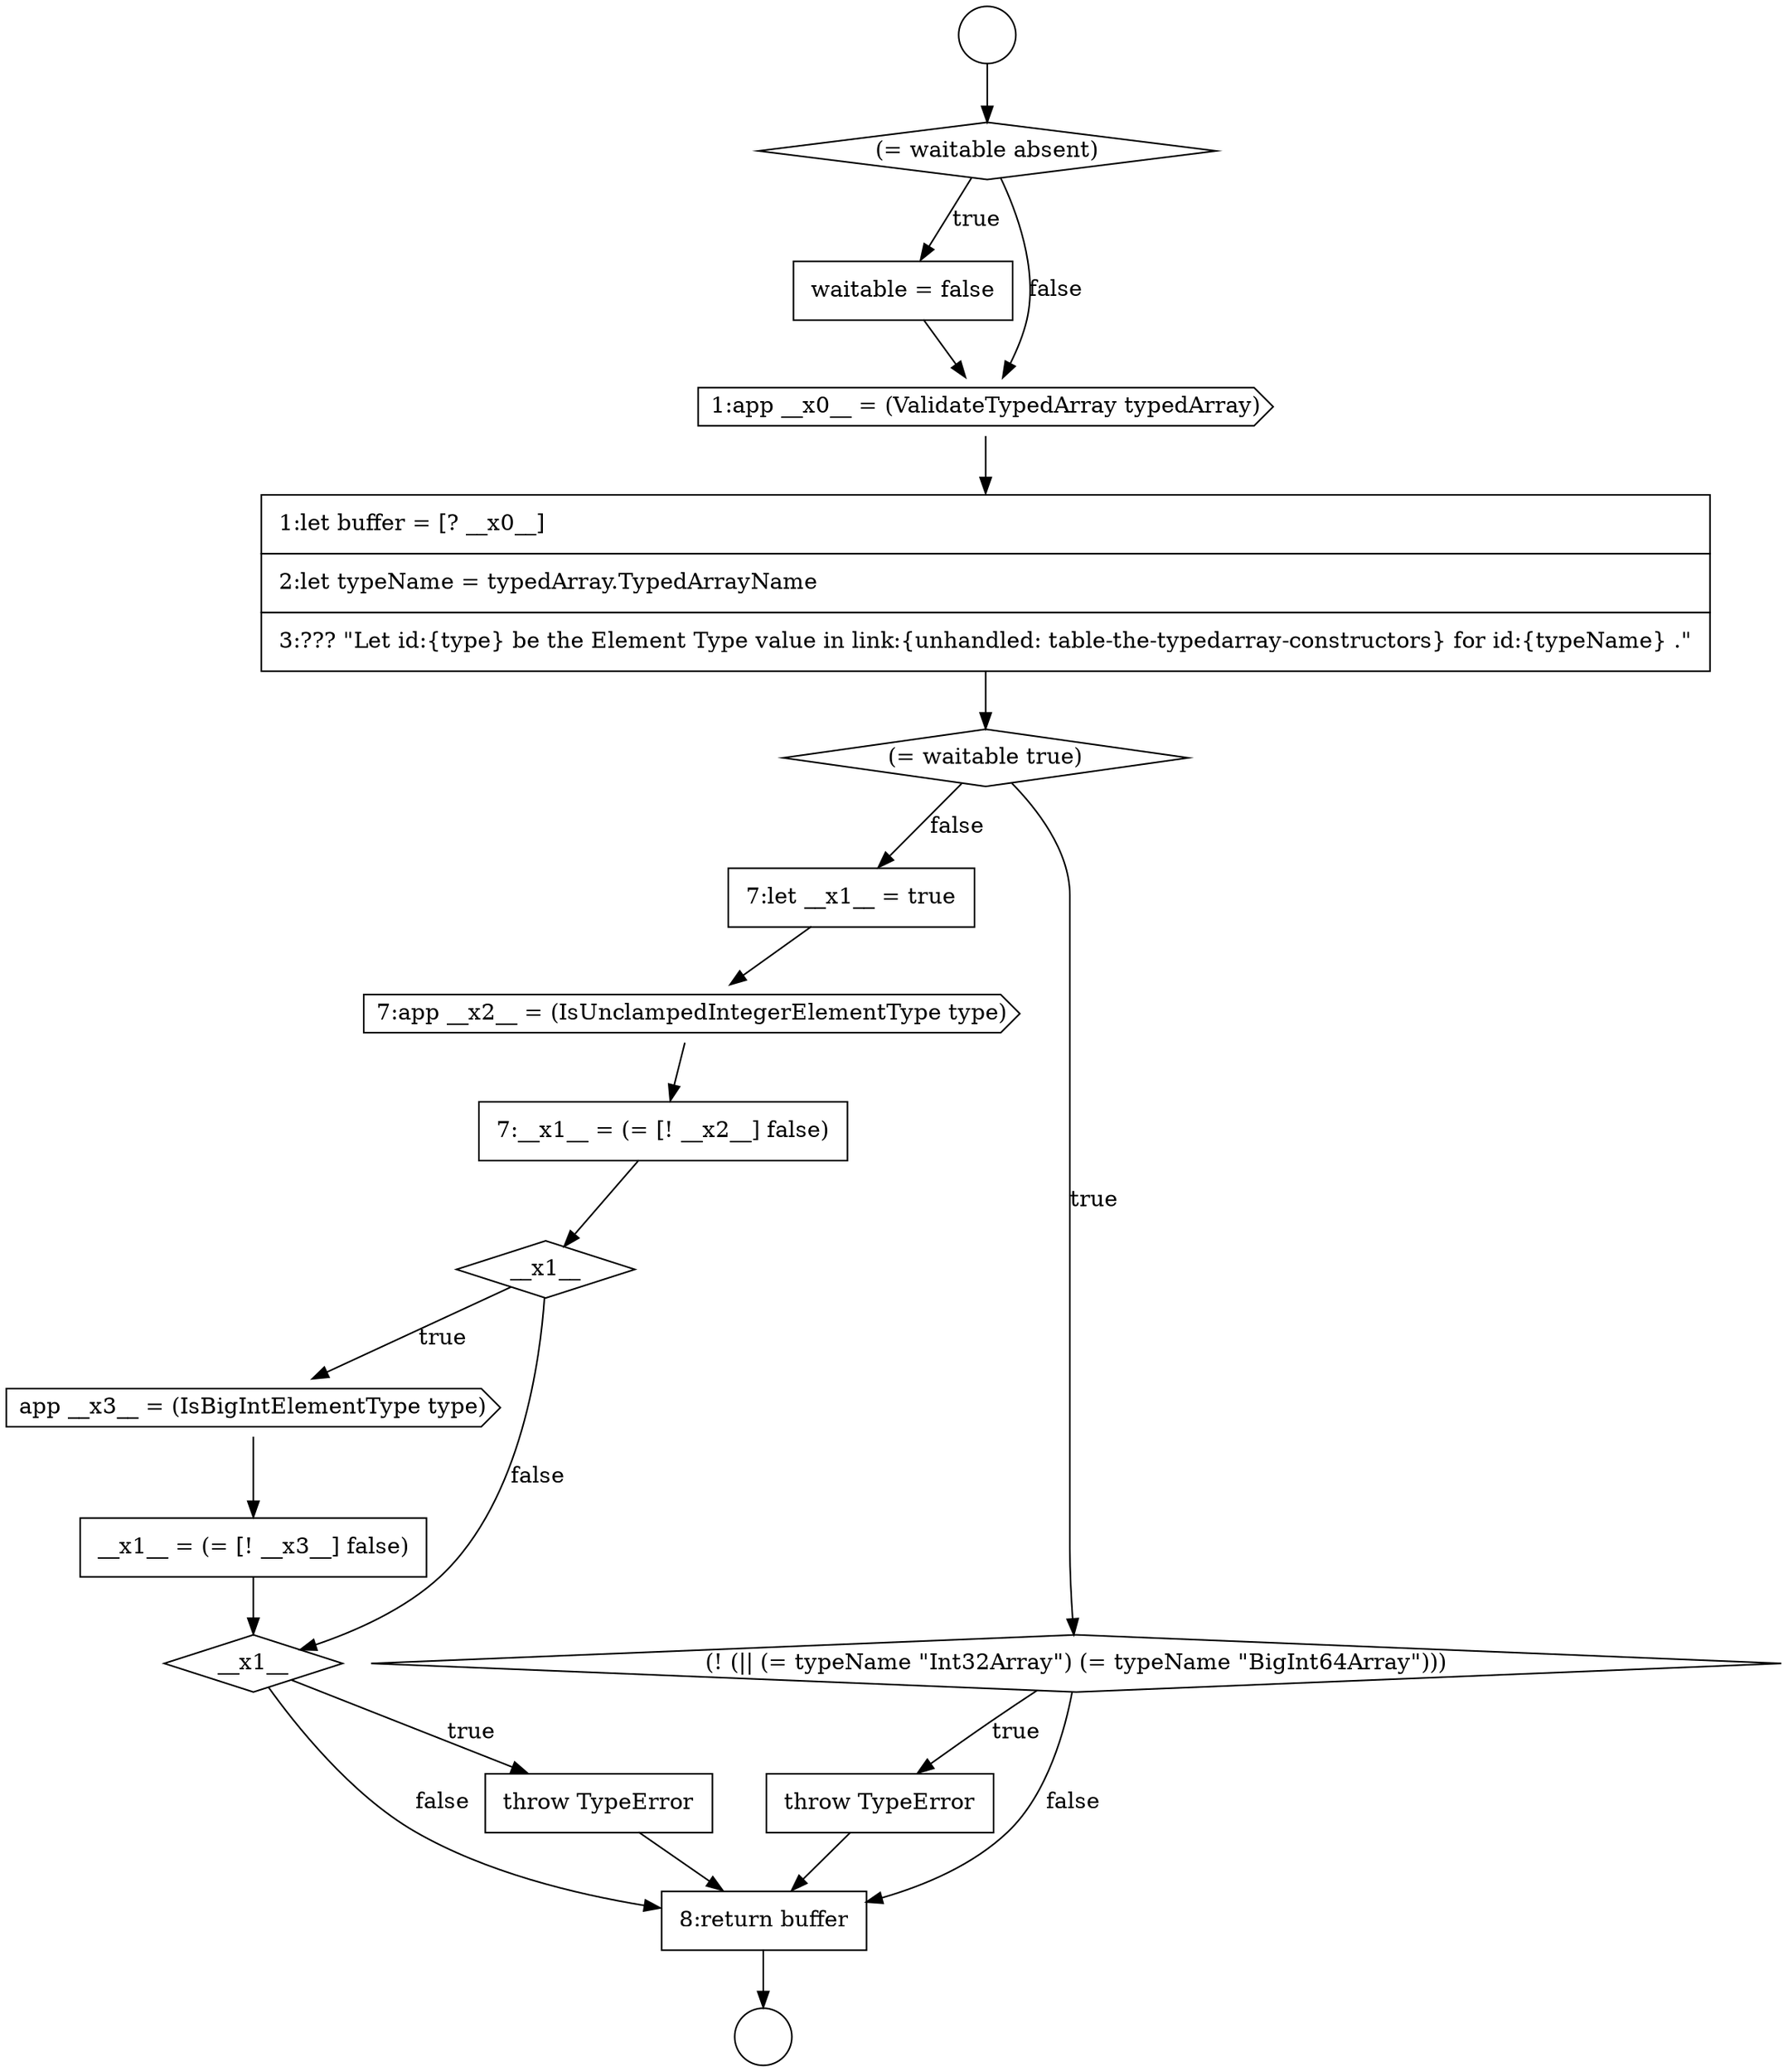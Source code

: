 digraph {
  node17803 [shape=cds, label=<<font color="black">app __x3__ = (IsBigIntElementType type)</font>> color="black" fillcolor="white" style=filled]
  node17791 [shape=circle label=" " color="black" fillcolor="white" style=filled]
  node17798 [shape=none, margin=0, label=<<font color="black">
    <table border="0" cellborder="1" cellspacing="0" cellpadding="10">
      <tr><td align="left">throw TypeError</td></tr>
    </table>
  </font>> color="black" fillcolor="white" style=filled]
  node17807 [shape=none, margin=0, label=<<font color="black">
    <table border="0" cellborder="1" cellspacing="0" cellpadding="10">
      <tr><td align="left">8:return buffer</td></tr>
    </table>
  </font>> color="black" fillcolor="white" style=filled]
  node17793 [shape=none, margin=0, label=<<font color="black">
    <table border="0" cellborder="1" cellspacing="0" cellpadding="10">
      <tr><td align="left">waitable = false</td></tr>
    </table>
  </font>> color="black" fillcolor="white" style=filled]
  node17800 [shape=cds, label=<<font color="black">7:app __x2__ = (IsUnclampedIntegerElementType type)</font>> color="black" fillcolor="white" style=filled]
  node17801 [shape=none, margin=0, label=<<font color="black">
    <table border="0" cellborder="1" cellspacing="0" cellpadding="10">
      <tr><td align="left">7:__x1__ = (= [! __x2__] false)</td></tr>
    </table>
  </font>> color="black" fillcolor="white" style=filled]
  node17794 [shape=cds, label=<<font color="black">1:app __x0__ = (ValidateTypedArray typedArray)</font>> color="black" fillcolor="white" style=filled]
  node17790 [shape=circle label=" " color="black" fillcolor="white" style=filled]
  node17802 [shape=diamond, label=<<font color="black">__x1__</font>> color="black" fillcolor="white" style=filled]
  node17799 [shape=none, margin=0, label=<<font color="black">
    <table border="0" cellborder="1" cellspacing="0" cellpadding="10">
      <tr><td align="left">7:let __x1__ = true</td></tr>
    </table>
  </font>> color="black" fillcolor="white" style=filled]
  node17806 [shape=none, margin=0, label=<<font color="black">
    <table border="0" cellborder="1" cellspacing="0" cellpadding="10">
      <tr><td align="left">throw TypeError</td></tr>
    </table>
  </font>> color="black" fillcolor="white" style=filled]
  node17795 [shape=none, margin=0, label=<<font color="black">
    <table border="0" cellborder="1" cellspacing="0" cellpadding="10">
      <tr><td align="left">1:let buffer = [? __x0__]</td></tr>
      <tr><td align="left">2:let typeName = typedArray.TypedArrayName</td></tr>
      <tr><td align="left">3:??? &quot;Let id:{type} be the Element Type value in link:{unhandled: table-the-typedarray-constructors} for id:{typeName} .&quot;</td></tr>
    </table>
  </font>> color="black" fillcolor="white" style=filled]
  node17796 [shape=diamond, label=<<font color="black">(= waitable true)</font>> color="black" fillcolor="white" style=filled]
  node17805 [shape=diamond, label=<<font color="black">__x1__</font>> color="black" fillcolor="white" style=filled]
  node17804 [shape=none, margin=0, label=<<font color="black">
    <table border="0" cellborder="1" cellspacing="0" cellpadding="10">
      <tr><td align="left">__x1__ = (= [! __x3__] false)</td></tr>
    </table>
  </font>> color="black" fillcolor="white" style=filled]
  node17797 [shape=diamond, label=<<font color="black">(! (|| (= typeName &quot;Int32Array&quot;) (= typeName &quot;BigInt64Array&quot;)))</font>> color="black" fillcolor="white" style=filled]
  node17792 [shape=diamond, label=<<font color="black">(= waitable absent)</font>> color="black" fillcolor="white" style=filled]
  node17806 -> node17807 [ color="black"]
  node17805 -> node17806 [label=<<font color="black">true</font>> color="black"]
  node17805 -> node17807 [label=<<font color="black">false</font>> color="black"]
  node17799 -> node17800 [ color="black"]
  node17800 -> node17801 [ color="black"]
  node17797 -> node17798 [label=<<font color="black">true</font>> color="black"]
  node17797 -> node17807 [label=<<font color="black">false</font>> color="black"]
  node17793 -> node17794 [ color="black"]
  node17807 -> node17791 [ color="black"]
  node17790 -> node17792 [ color="black"]
  node17801 -> node17802 [ color="black"]
  node17796 -> node17797 [label=<<font color="black">true</font>> color="black"]
  node17796 -> node17799 [label=<<font color="black">false</font>> color="black"]
  node17803 -> node17804 [ color="black"]
  node17794 -> node17795 [ color="black"]
  node17795 -> node17796 [ color="black"]
  node17804 -> node17805 [ color="black"]
  node17792 -> node17793 [label=<<font color="black">true</font>> color="black"]
  node17792 -> node17794 [label=<<font color="black">false</font>> color="black"]
  node17798 -> node17807 [ color="black"]
  node17802 -> node17803 [label=<<font color="black">true</font>> color="black"]
  node17802 -> node17805 [label=<<font color="black">false</font>> color="black"]
}

